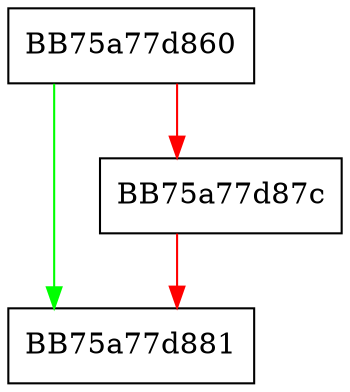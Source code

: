 digraph entry {
  node [shape="box"];
  graph [splines=ortho];
  BB75a77d860 -> BB75a77d881 [color="green"];
  BB75a77d860 -> BB75a77d87c [color="red"];
  BB75a77d87c -> BB75a77d881 [color="red"];
}